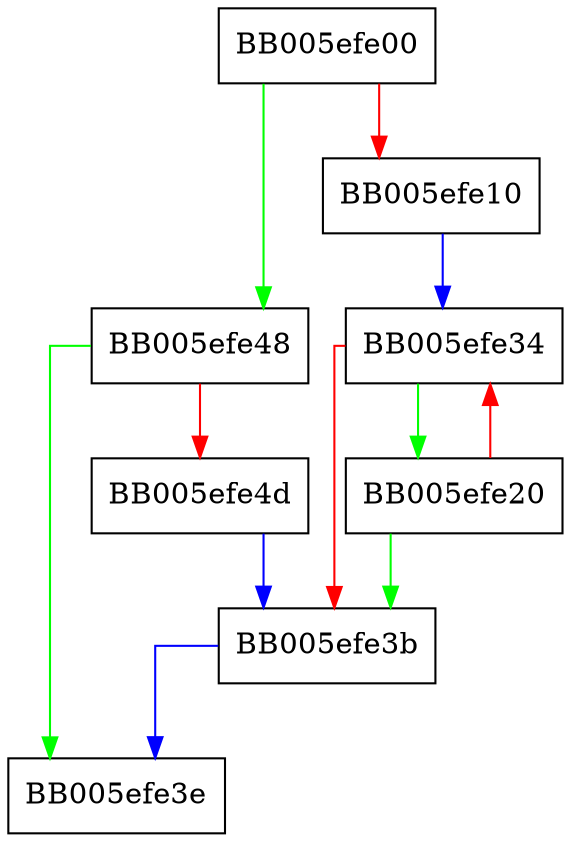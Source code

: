 digraph OPENSSL_strlcpy {
  node [shape="box"];
  graph [splines=ortho];
  BB005efe00 -> BB005efe48 [color="green"];
  BB005efe00 -> BB005efe10 [color="red"];
  BB005efe10 -> BB005efe34 [color="blue"];
  BB005efe20 -> BB005efe3b [color="green"];
  BB005efe20 -> BB005efe34 [color="red"];
  BB005efe34 -> BB005efe20 [color="green"];
  BB005efe34 -> BB005efe3b [color="red"];
  BB005efe3b -> BB005efe3e [color="blue"];
  BB005efe48 -> BB005efe3e [color="green"];
  BB005efe48 -> BB005efe4d [color="red"];
  BB005efe4d -> BB005efe3b [color="blue"];
}
